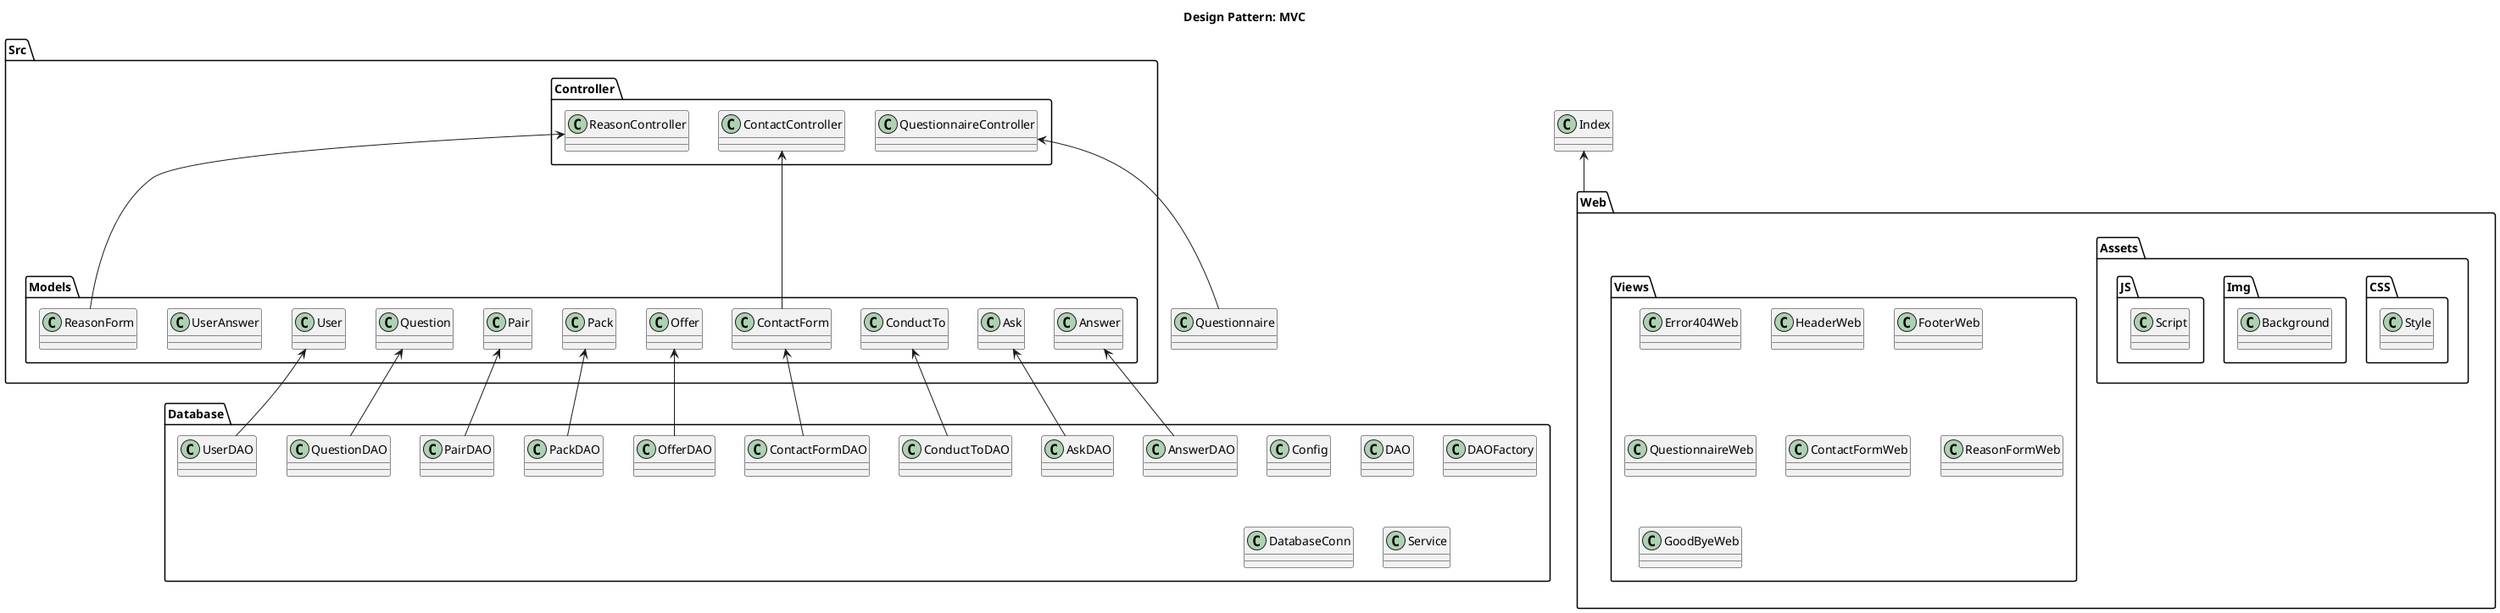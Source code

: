 @startuml RoofDevis

title Design Pattern: MVC

package "Database" {
  class AnswerDAO
  class AskDAO
  class ConductToDAO
  class Config
  class ContactFormDAO
  class DAO
  class DAOFactory
  class DatabaseConn
  class OfferDAO
  class PackDAO
  class PairDAO
  class QuestionDAO
  class Service
  class UserDAO
}


package "Src"{
package "Models" {
  class Answer
  class Ask
  class ConductTo
  class ContactForm
  class Offer
  class Pack
  class Pair
  class Question
  class User
  class UserAnswer
  class ReasonForm
}

package "Controller" {
  class QuestionnaireController
  class ContactController
  class ReasonController
}
}

package "Web" {
  package "Assets" {
    package "CSS" {
      class Style
    }
    package "Img" {
      class Background
    }
    package "JS" {
      class Script
    }
  }
  package "Views" {
    class Error404Web
    class HeaderWeb
    class FooterWeb
    class QuestionnaireWeb
    class ContactFormWeb
    class ReasonFormWeb
    class GoodByeWeb
  }
}

class Index

QuestionnaireController <-- Questionnaire
ContactController <-- ContactForm
ReasonController <-- ReasonForm

Question <-- QuestionDAO
Answer <-- AnswerDAO
Ask <-- AskDAO
ConductTo <-- ConductToDAO
ContactForm <-- ContactFormDAO
Offer <-- OfferDAO
Pack <-- PackDAO
Pair <-- PairDAO
User <-- UserDAO

Index <-- Web
@enduml